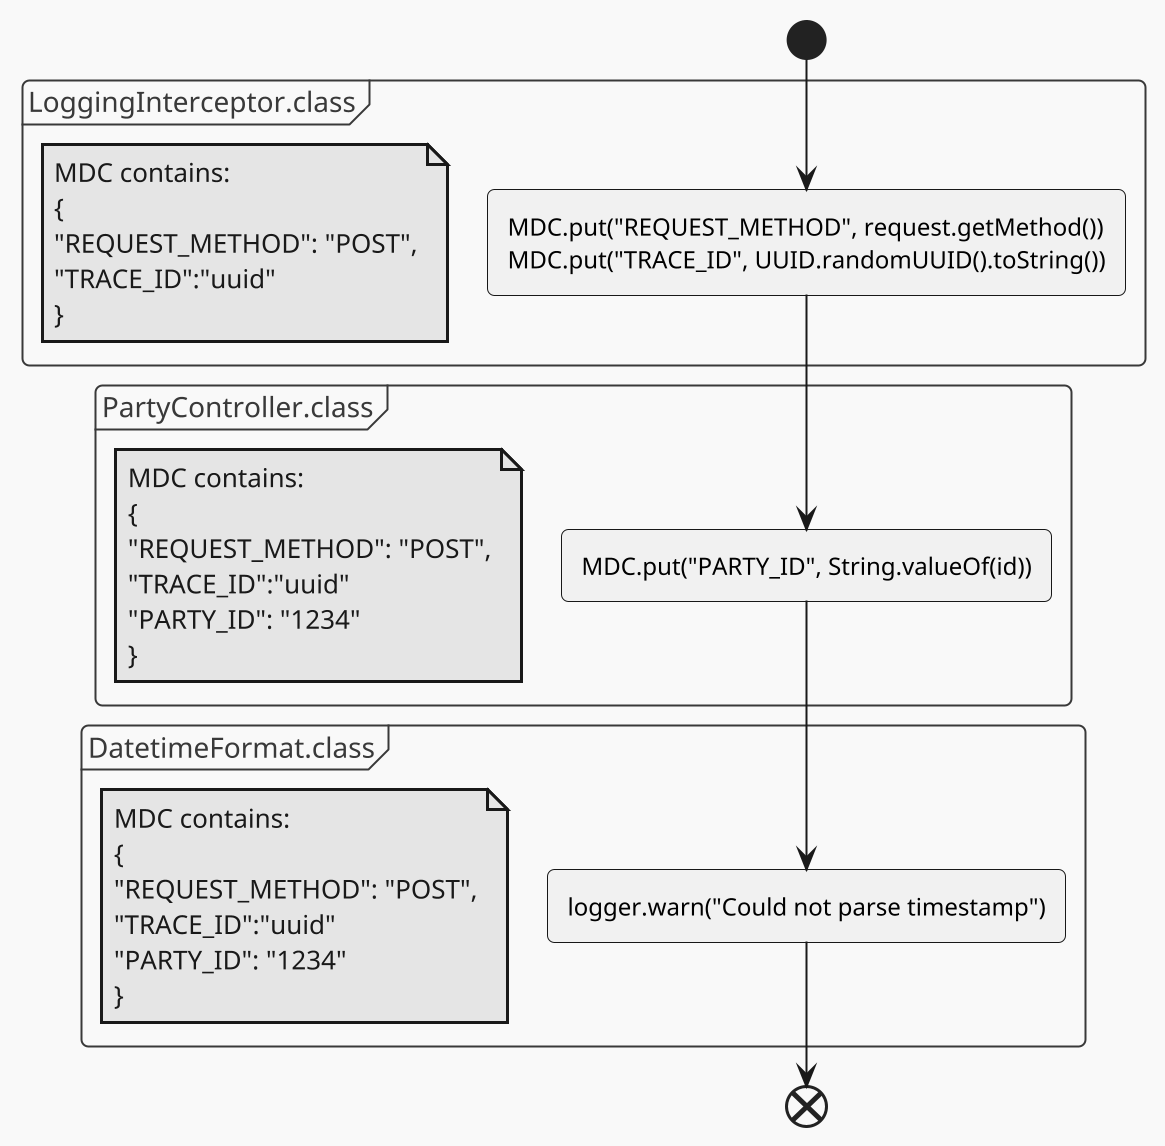 @startuml
!theme mars
scale 2
start
group LoggingInterceptor.class
  :MDC.put("REQUEST_METHOD", request.getMethod())
  MDC.put("TRACE_ID", UUID.randomUUID().toString());

  floating note: MDC contains:\n{\n"REQUEST_METHOD": "POST",\n"TRACE_ID":"uuid"\n}
end group

group PartyController.class
  :MDC.put("PARTY_ID", String.valueOf(id));
  floating note: MDC contains:\n{\n"REQUEST_METHOD": "POST",\n"TRACE_ID":"uuid"\n"PARTY_ID": "1234"\n}
end group

group DatetimeFormat.class
  :logger.warn("Could not parse timestamp");
  floating note: MDC contains:\n{\n"REQUEST_METHOD": "POST",\n"TRACE_ID":"uuid"\n"PARTY_ID": "1234"\n}
end group
end
@enduml